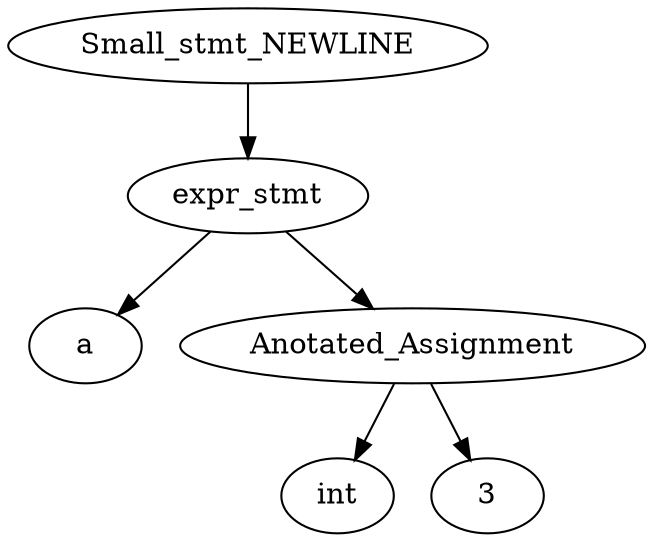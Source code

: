 strict digraph ast {
	node0 [label=a];
	node1 [label=int];
	node2 [label=3];
	node3 [label=Anotated_Assignment];
	node3 -> node1;
	node3 -> node2;
	node4 [label=expr_stmt];
	node4 -> node0;
	node4 -> node3;
	node5 [label=Small_stmt_NEWLINE];
	node5 -> node4;
}
